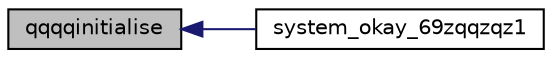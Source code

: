 digraph "qqqqinitialise"
{
  edge [fontname="Helvetica",fontsize="10",labelfontname="Helvetica",labelfontsize="10"];
  node [fontname="Helvetica",fontsize="10",shape=record];
  rankdir="LR";
  Node6527 [label="qqqqinitialise",height=0.2,width=0.4,color="black", fillcolor="grey75", style="filled", fontcolor="black"];
  Node6527 -> Node6528 [dir="back",color="midnightblue",fontsize="10",style="solid",fontname="Helvetica"];
  Node6528 [label="system_okay_69zqqzqz1",height=0.2,width=0.4,color="black", fillcolor="white", style="filled",URL="$inszt__system__okay_8c.html#a6dcef8814fe1670b183020d7624c8564"];
}
